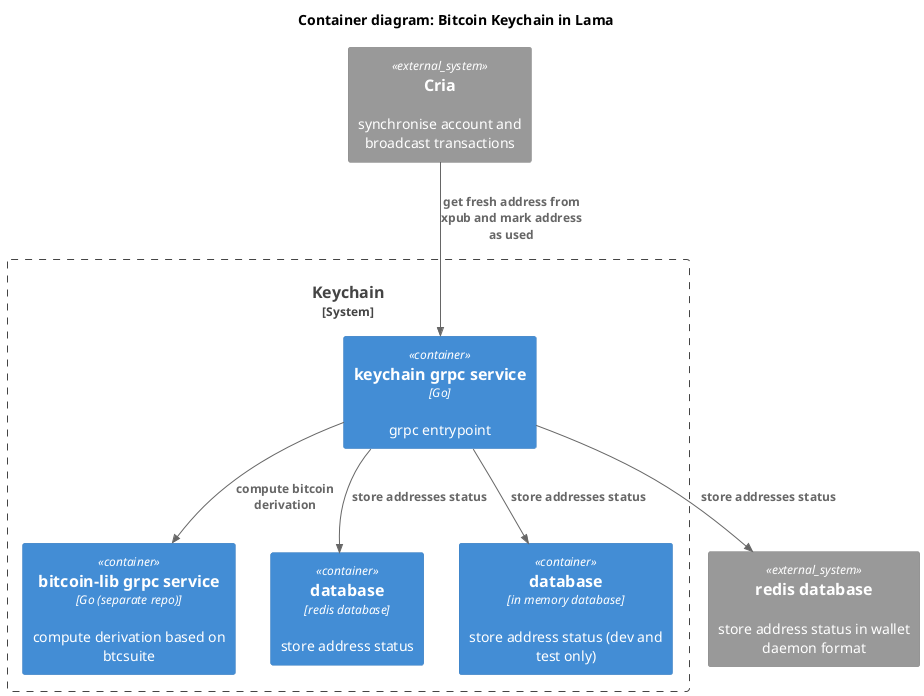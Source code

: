 @startuml
title Container diagram: Bitcoin Keychain in Lama

!include <c4/C4_Container.puml>

System_Boundary(keychain, "Keychain") {
  Container(bitcoin_keychain, "keychain grpc service", "Go", "grpc entrypoint")
  Container(bitcoin_lib_grpc, "bitcoin-lib grpc service", "Go (separate repo)", "compute derivation based on btcsuite")
  Container(redisnative, "database", "redis database", "store address status")
  Container(memory, "database", "in memory database", "store address status (dev and test only)")
}

System_Ext(lama, "Cria", "synchronise account and broadcast transactions")
System_Ext(rediswd, "redis database", "store address status in wallet daemon format")

Rel(lama, bitcoin_keychain, "get fresh address from xpub and mark address as used")
Rel(bitcoin_keychain, bitcoin_lib_grpc, "compute bitcoin derivation")
Rel(bitcoin_keychain, redisnative, "store addresses status")
Rel(bitcoin_keychain, memory, "store addresses status")
Rel(bitcoin_keychain, rediswd, "store addresses status")


@endumlq
